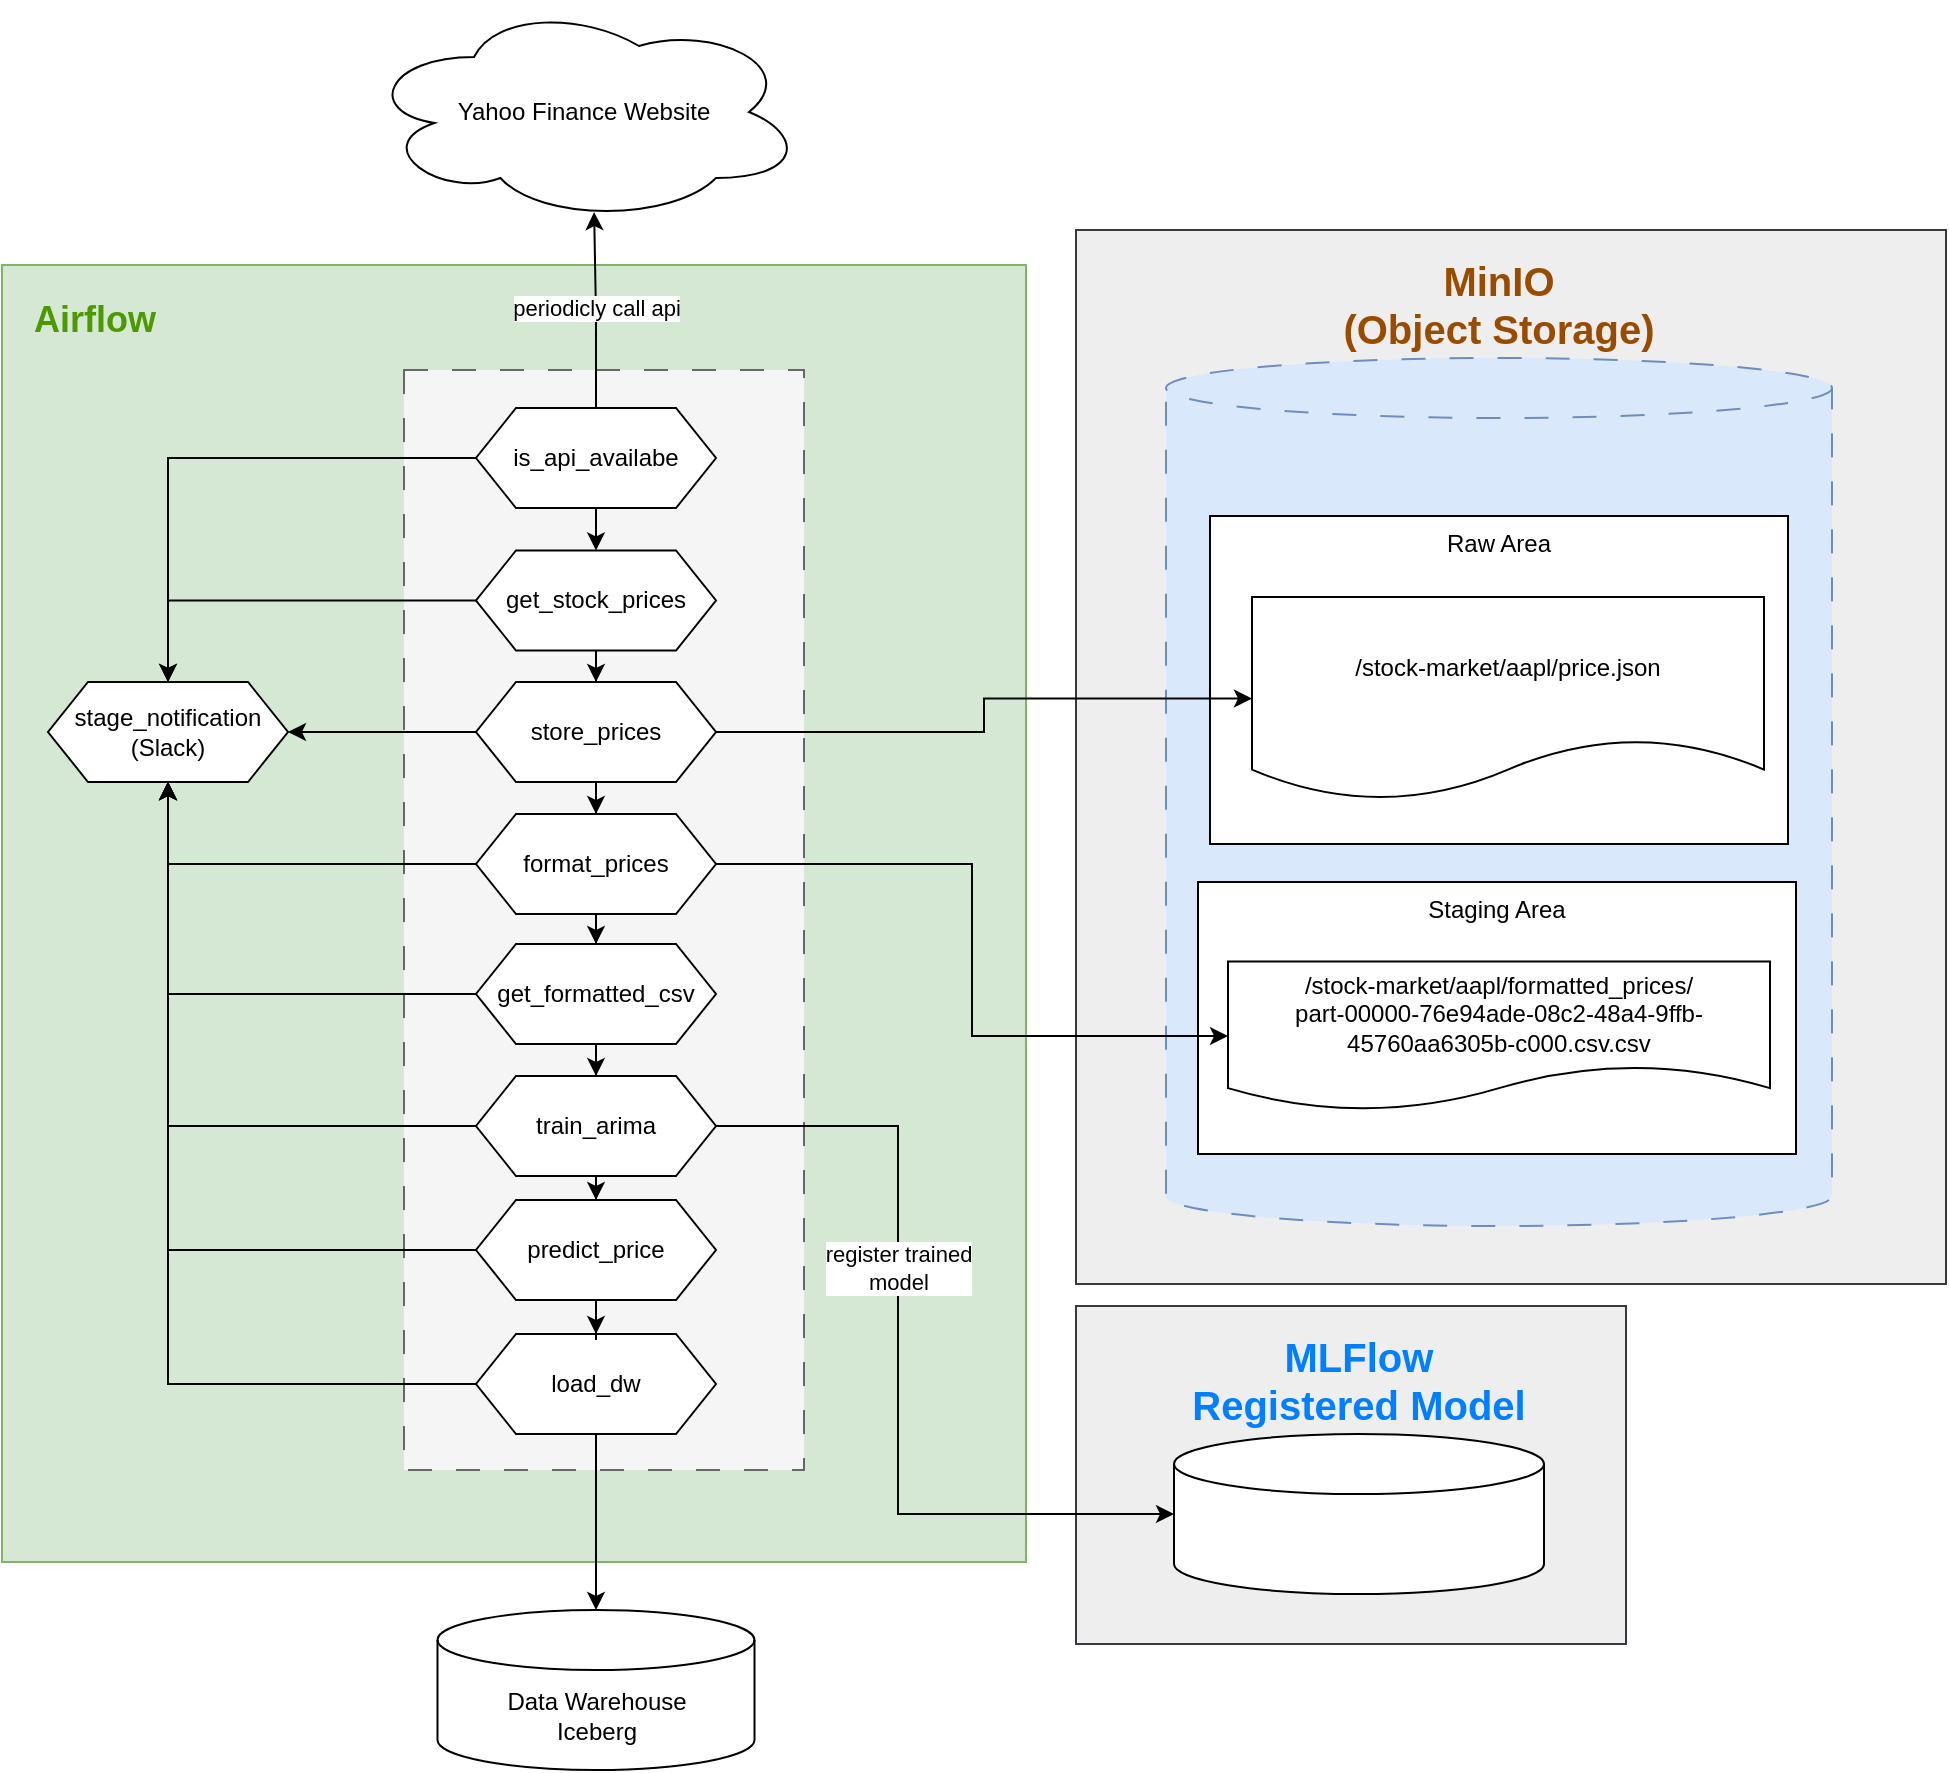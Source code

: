 <mxfile version="22.1.22" type="embed">
  <diagram id="GVAe4RxcIKCKfVeijgf8" name="Page-1">
    <mxGraphModel dx="1659" dy="1268" grid="0" gridSize="10" guides="1" tooltips="1" connect="1" arrows="1" fold="1" page="0" pageScale="1" pageWidth="850" pageHeight="1100" math="0" shadow="0">
      <root>
        <mxCell id="0" />
        <mxCell id="1" parent="0" />
        <mxCell id="77" value="" style="rounded=0;whiteSpace=wrap;html=1;fillColor=#d5e8d4;strokeColor=#82b366;" vertex="1" parent="1">
          <mxGeometry x="-297" y="111.5" width="512" height="648.5" as="geometry" />
        </mxCell>
        <mxCell id="76" value="" style="rounded=0;whiteSpace=wrap;html=1;fillColor=#eeeeee;strokeColor=#36393d;" vertex="1" parent="1">
          <mxGeometry x="240" y="632" width="275" height="169" as="geometry" />
        </mxCell>
        <mxCell id="75" value="" style="rounded=0;whiteSpace=wrap;html=1;fillColor=#eeeeee;strokeColor=#36393d;" vertex="1" parent="1">
          <mxGeometry x="240" y="94" width="435" height="527" as="geometry" />
        </mxCell>
        <mxCell id="60" value="" style="rounded=0;whiteSpace=wrap;html=1;dashed=1;verticalAlign=top;dashPattern=12 12;fillColor=#f5f5f5;strokeColor=#666666;fontColor=#333333;" parent="1" vertex="1">
          <mxGeometry x="-96" y="164" width="200" height="550" as="geometry" />
        </mxCell>
        <mxCell id="25" value="MinIO&lt;br&gt;(Object Storage)" style="shape=cylinder3;whiteSpace=wrap;html=1;boundedLbl=1;backgroundOutline=1;size=15;strokeColor=#6c8ebf;dashed=1;dashPattern=12 12;verticalAlign=bottom;labelPosition=center;verticalLabelPosition=top;align=center;fontSize=20;fontStyle=1;fillColor=#dae8fc;fontColor=#994C00;" parent="1" vertex="1">
          <mxGeometry x="285" y="158" width="333" height="434" as="geometry" />
        </mxCell>
        <mxCell id="42" value="Staging Area" style="rounded=0;whiteSpace=wrap;html=1;verticalAlign=top;" parent="1" vertex="1">
          <mxGeometry x="301" y="420" width="299" height="136" as="geometry" />
        </mxCell>
        <mxCell id="3" value="Yahoo Finance Website" style="ellipse;shape=cloud;whiteSpace=wrap;html=1;" parent="1" vertex="1">
          <mxGeometry x="-116" y="-20" width="220" height="110" as="geometry" />
        </mxCell>
        <mxCell id="8" value="Raw Area" style="rounded=0;whiteSpace=wrap;html=1;verticalAlign=top;" parent="1" vertex="1">
          <mxGeometry x="307" y="237" width="289" height="164" as="geometry" />
        </mxCell>
        <mxCell id="28" value="" style="edgeStyle=orthogonalEdgeStyle;rounded=0;orthogonalLoop=1;jettySize=auto;html=1;entryX=0.523;entryY=0.955;entryDx=0;entryDy=0;entryPerimeter=0;" parent="1" source="15" target="3" edge="1">
          <mxGeometry relative="1" as="geometry" />
        </mxCell>
        <mxCell id="67" value="periodicly call api" style="edgeLabel;html=1;align=center;verticalAlign=middle;resizable=0;points=[];" vertex="1" connectable="0" parent="28">
          <mxGeometry x="0.276" y="-1" relative="1" as="geometry">
            <mxPoint y="12" as="offset" />
          </mxGeometry>
        </mxCell>
        <mxCell id="53" style="edgeStyle=orthogonalEdgeStyle;rounded=0;orthogonalLoop=1;jettySize=auto;html=1;" parent="1" source="15" target="31" edge="1">
          <mxGeometry relative="1" as="geometry" />
        </mxCell>
        <mxCell id="71" style="edgeStyle=orthogonalEdgeStyle;rounded=0;orthogonalLoop=1;jettySize=auto;html=1;entryX=0.5;entryY=0;entryDx=0;entryDy=0;" edge="1" parent="1" source="15" target="19">
          <mxGeometry relative="1" as="geometry" />
        </mxCell>
        <mxCell id="15" value="is_api_availabe" style="shape=hexagon;perimeter=hexagonPerimeter2;whiteSpace=wrap;html=1;fixedSize=1;" parent="1" vertex="1">
          <mxGeometry x="-60" y="183" width="120" height="50" as="geometry" />
        </mxCell>
        <mxCell id="16" value="/stock-market/aapl/price.json" style="shape=document;whiteSpace=wrap;html=1;boundedLbl=1;" parent="1" vertex="1">
          <mxGeometry x="328" y="277.5" width="256" height="101.5" as="geometry" />
        </mxCell>
        <mxCell id="35" style="edgeStyle=orthogonalEdgeStyle;rounded=0;orthogonalLoop=1;jettySize=auto;html=1;" parent="1" source="19" target="27" edge="1">
          <mxGeometry relative="1" as="geometry" />
        </mxCell>
        <mxCell id="48" style="edgeStyle=orthogonalEdgeStyle;rounded=0;orthogonalLoop=1;jettySize=auto;html=1;entryX=0;entryY=0.5;entryDx=0;entryDy=0;exitX=1;exitY=0.5;exitDx=0;exitDy=0;" parent="1" source="27" target="16" edge="1">
          <mxGeometry relative="1" as="geometry" />
        </mxCell>
        <mxCell id="54" style="edgeStyle=orthogonalEdgeStyle;rounded=0;orthogonalLoop=1;jettySize=auto;html=1;entryX=0.5;entryY=0;entryDx=0;entryDy=0;" parent="1" source="19" target="31" edge="1">
          <mxGeometry relative="1" as="geometry" />
        </mxCell>
        <mxCell id="19" value="get_stock_prices" style="shape=hexagon;perimeter=hexagonPerimeter2;whiteSpace=wrap;html=1;fixedSize=1;" parent="1" vertex="1">
          <mxGeometry x="-60" y="254.25" width="120" height="50" as="geometry" />
        </mxCell>
        <mxCell id="36" style="edgeStyle=orthogonalEdgeStyle;rounded=0;orthogonalLoop=1;jettySize=auto;html=1;" parent="1" source="27" target="29" edge="1">
          <mxGeometry relative="1" as="geometry" />
        </mxCell>
        <mxCell id="55" style="edgeStyle=orthogonalEdgeStyle;rounded=0;orthogonalLoop=1;jettySize=auto;html=1;" parent="1" source="27" target="31" edge="1">
          <mxGeometry relative="1" as="geometry" />
        </mxCell>
        <mxCell id="27" value="store_prices" style="shape=hexagon;perimeter=hexagonPerimeter2;whiteSpace=wrap;html=1;fixedSize=1;" parent="1" vertex="1">
          <mxGeometry x="-60" y="320" width="120" height="50" as="geometry" />
        </mxCell>
        <mxCell id="37" style="edgeStyle=orthogonalEdgeStyle;rounded=0;orthogonalLoop=1;jettySize=auto;html=1;" parent="1" source="29" target="30" edge="1">
          <mxGeometry relative="1" as="geometry" />
        </mxCell>
        <mxCell id="56" style="edgeStyle=orthogonalEdgeStyle;rounded=0;orthogonalLoop=1;jettySize=auto;html=1;" parent="1" source="29" target="31" edge="1">
          <mxGeometry relative="1" as="geometry" />
        </mxCell>
        <mxCell id="29" value="format_prices" style="shape=hexagon;perimeter=hexagonPerimeter2;whiteSpace=wrap;html=1;fixedSize=1;" parent="1" vertex="1">
          <mxGeometry x="-60" y="386" width="120" height="50" as="geometry" />
        </mxCell>
        <mxCell id="38" style="edgeStyle=orthogonalEdgeStyle;rounded=0;orthogonalLoop=1;jettySize=auto;html=1;" parent="1" source="30" target="32" edge="1">
          <mxGeometry relative="1" as="geometry" />
        </mxCell>
        <mxCell id="57" style="edgeStyle=orthogonalEdgeStyle;rounded=0;orthogonalLoop=1;jettySize=auto;html=1;" parent="1" source="30" target="31" edge="1">
          <mxGeometry relative="1" as="geometry" />
        </mxCell>
        <mxCell id="30" value="get_formatted_csv" style="shape=hexagon;perimeter=hexagonPerimeter2;whiteSpace=wrap;html=1;fixedSize=1;" parent="1" vertex="1">
          <mxGeometry x="-60" y="451" width="120" height="50" as="geometry" />
        </mxCell>
        <mxCell id="31" value="stage_notification&lt;br&gt;(Slack)" style="shape=hexagon;perimeter=hexagonPerimeter2;whiteSpace=wrap;html=1;fixedSize=1;" parent="1" vertex="1">
          <mxGeometry x="-274" y="320" width="120" height="50" as="geometry" />
        </mxCell>
        <mxCell id="58" style="edgeStyle=orthogonalEdgeStyle;rounded=0;orthogonalLoop=1;jettySize=auto;html=1;" parent="1" source="32" target="31" edge="1">
          <mxGeometry relative="1" as="geometry" />
        </mxCell>
        <mxCell id="63" style="edgeStyle=orthogonalEdgeStyle;rounded=0;orthogonalLoop=1;jettySize=auto;html=1;" edge="1" parent="1" source="32" target="62">
          <mxGeometry relative="1" as="geometry" />
        </mxCell>
        <mxCell id="32" value="train_arima" style="shape=hexagon;perimeter=hexagonPerimeter2;whiteSpace=wrap;html=1;fixedSize=1;" parent="1" vertex="1">
          <mxGeometry x="-60" y="517" width="120" height="50" as="geometry" />
        </mxCell>
        <mxCell id="45" style="edgeStyle=orthogonalEdgeStyle;rounded=0;orthogonalLoop=1;jettySize=auto;html=1;entryX=0;entryY=0.5;entryDx=0;entryDy=0;" parent="1" source="29" target="43" edge="1">
          <mxGeometry relative="1" as="geometry" />
        </mxCell>
        <mxCell id="52" style="edgeStyle=orthogonalEdgeStyle;rounded=0;orthogonalLoop=1;jettySize=auto;html=1;entryX=0.5;entryY=0;entryDx=0;entryDy=0;entryPerimeter=0;" parent="1" source="34" target="51" edge="1">
          <mxGeometry relative="1" as="geometry" />
        </mxCell>
        <mxCell id="59" style="edgeStyle=orthogonalEdgeStyle;rounded=0;orthogonalLoop=1;jettySize=auto;html=1;" parent="1" source="34" target="31" edge="1">
          <mxGeometry relative="1" as="geometry" />
        </mxCell>
        <mxCell id="34" value="load_dw" style="shape=hexagon;perimeter=hexagonPerimeter2;whiteSpace=wrap;html=1;fixedSize=1;" parent="1" vertex="1">
          <mxGeometry x="-60" y="646" width="120" height="50" as="geometry" />
        </mxCell>
        <mxCell id="43" value="/stock-market/aapl/formatted_prices/&lt;br&gt;part-00000-76e94ade-08c2-48a4-9ffb-45760aa6305b-c000.csv.csv" style="shape=document;whiteSpace=wrap;html=1;boundedLbl=1;" parent="1" vertex="1">
          <mxGeometry x="316" y="459.75" width="271" height="74.5" as="geometry" />
        </mxCell>
        <mxCell id="51" value="Data Warehouse&lt;br&gt;Iceberg" style="shape=cylinder3;whiteSpace=wrap;html=1;boundedLbl=1;backgroundOutline=1;size=15;" parent="1" vertex="1">
          <mxGeometry x="-79.25" y="784" width="158.5" height="80" as="geometry" />
        </mxCell>
        <mxCell id="61" value="Airflow" style="text;html=1;strokeColor=none;fillColor=none;align=left;verticalAlign=middle;whiteSpace=wrap;rounded=0;fontSize=18;fontStyle=1;fontColor=#4D9900;" parent="1" vertex="1">
          <mxGeometry x="-283" y="124" width="122" height="30" as="geometry" />
        </mxCell>
        <mxCell id="64" style="edgeStyle=orthogonalEdgeStyle;rounded=0;orthogonalLoop=1;jettySize=auto;html=1;" edge="1" parent="1" source="62" target="31">
          <mxGeometry relative="1" as="geometry" />
        </mxCell>
        <mxCell id="66" style="edgeStyle=orthogonalEdgeStyle;rounded=0;orthogonalLoop=1;jettySize=auto;html=1;entryX=0.5;entryY=0;entryDx=0;entryDy=0;" edge="1" parent="1" source="62" target="34">
          <mxGeometry relative="1" as="geometry" />
        </mxCell>
        <mxCell id="62" value="predict_price" style="shape=hexagon;perimeter=hexagonPerimeter2;whiteSpace=wrap;html=1;fixedSize=1;" vertex="1" parent="1">
          <mxGeometry x="-60" y="579" width="120" height="50" as="geometry" />
        </mxCell>
        <mxCell id="72" value="MLFlow&lt;br&gt;Registered Model" style="shape=cylinder3;whiteSpace=wrap;html=1;boundedLbl=1;backgroundOutline=1;size=15;labelPosition=center;verticalLabelPosition=top;align=center;verticalAlign=bottom;fontSize=20;fontStyle=1;fontColor=#007FFF;" vertex="1" parent="1">
          <mxGeometry x="289" y="696" width="185" height="80" as="geometry" />
        </mxCell>
        <mxCell id="73" style="edgeStyle=orthogonalEdgeStyle;rounded=0;orthogonalLoop=1;jettySize=auto;html=1;entryX=0;entryY=0.5;entryDx=0;entryDy=0;entryPerimeter=0;" edge="1" parent="1" source="32" target="72">
          <mxGeometry relative="1" as="geometry">
            <Array as="points">
              <mxPoint x="151" y="542" />
              <mxPoint x="151" y="736" />
            </Array>
          </mxGeometry>
        </mxCell>
        <mxCell id="74" value="register trained&lt;br&gt;model" style="edgeLabel;html=1;align=center;verticalAlign=middle;resizable=0;points=[];" vertex="1" connectable="0" parent="73">
          <mxGeometry x="-0.236" relative="1" as="geometry">
            <mxPoint as="offset" />
          </mxGeometry>
        </mxCell>
      </root>
    </mxGraphModel>
  </diagram>
</mxfile>

